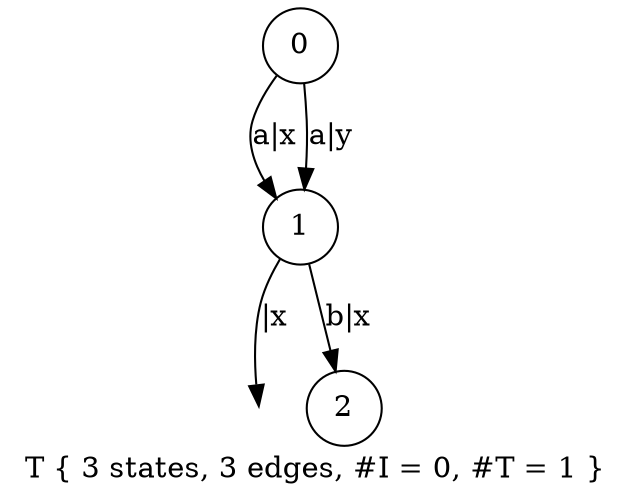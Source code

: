 digraph vcsn {
label="T { 3 states, 3 edges, #I = 0, #T = 1 }";
node [shape=circle];
"T0" [label="0"];
"T2" [style=invis,label="",width=.01,height=.01];
"T1" -> "T2"[label="|x "];
"T1" [label="1"];
"T3" [label="2"];
"T0" -> "T1"[label="a|x "];
"T0" -> "T1"[label="a|y "];
"T1" -> "T3"[label="b|x "];
}
